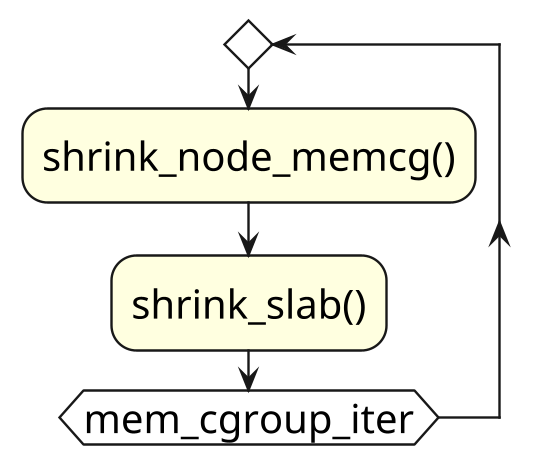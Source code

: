 @startuml

skinparam ComponentStyle rectangle
hide stereotype
scale 2/1

skinparam Activity {
    FontSize 20
    FontColor black
    BorderThickness 1.2
    BackgroundColor transparent
}


skinparam Note {
    FontSize 16
    FontColor black
    BorderThickness 0
    BackgroundColor transparent
}

' start here
repeat
#LightYellow:shrink_node_memcg();
#LightYellow:shrink_slab();
repeat while(mem_cgroup_iter)

@enduml
